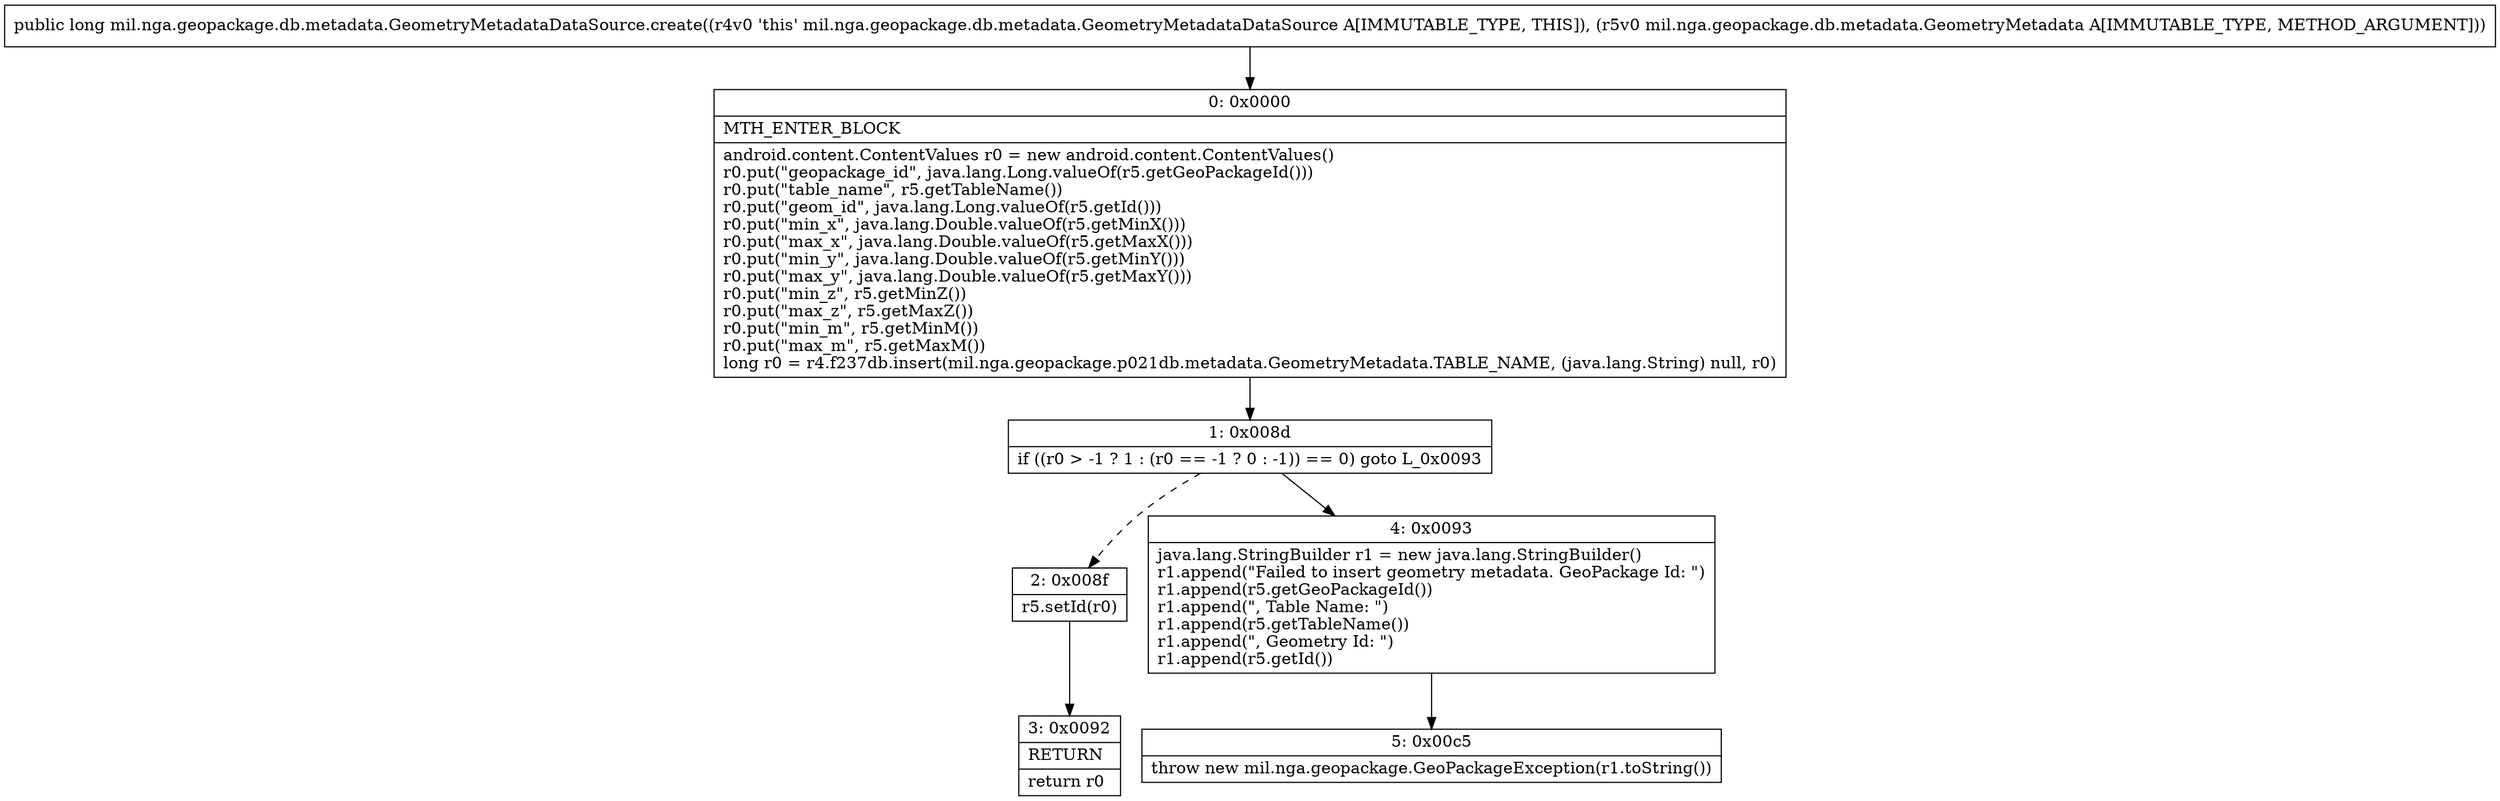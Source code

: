 digraph "CFG formil.nga.geopackage.db.metadata.GeometryMetadataDataSource.create(Lmil\/nga\/geopackage\/db\/metadata\/GeometryMetadata;)J" {
Node_0 [shape=record,label="{0\:\ 0x0000|MTH_ENTER_BLOCK\l|android.content.ContentValues r0 = new android.content.ContentValues()\lr0.put(\"geopackage_id\", java.lang.Long.valueOf(r5.getGeoPackageId()))\lr0.put(\"table_name\", r5.getTableName())\lr0.put(\"geom_id\", java.lang.Long.valueOf(r5.getId()))\lr0.put(\"min_x\", java.lang.Double.valueOf(r5.getMinX()))\lr0.put(\"max_x\", java.lang.Double.valueOf(r5.getMaxX()))\lr0.put(\"min_y\", java.lang.Double.valueOf(r5.getMinY()))\lr0.put(\"max_y\", java.lang.Double.valueOf(r5.getMaxY()))\lr0.put(\"min_z\", r5.getMinZ())\lr0.put(\"max_z\", r5.getMaxZ())\lr0.put(\"min_m\", r5.getMinM())\lr0.put(\"max_m\", r5.getMaxM())\llong r0 = r4.f237db.insert(mil.nga.geopackage.p021db.metadata.GeometryMetadata.TABLE_NAME, (java.lang.String) null, r0)\l}"];
Node_1 [shape=record,label="{1\:\ 0x008d|if ((r0 \> \-1 ? 1 : (r0 == \-1 ? 0 : \-1)) == 0) goto L_0x0093\l}"];
Node_2 [shape=record,label="{2\:\ 0x008f|r5.setId(r0)\l}"];
Node_3 [shape=record,label="{3\:\ 0x0092|RETURN\l|return r0\l}"];
Node_4 [shape=record,label="{4\:\ 0x0093|java.lang.StringBuilder r1 = new java.lang.StringBuilder()\lr1.append(\"Failed to insert geometry metadata. GeoPackage Id: \")\lr1.append(r5.getGeoPackageId())\lr1.append(\", Table Name: \")\lr1.append(r5.getTableName())\lr1.append(\", Geometry Id: \")\lr1.append(r5.getId())\l}"];
Node_5 [shape=record,label="{5\:\ 0x00c5|throw new mil.nga.geopackage.GeoPackageException(r1.toString())\l}"];
MethodNode[shape=record,label="{public long mil.nga.geopackage.db.metadata.GeometryMetadataDataSource.create((r4v0 'this' mil.nga.geopackage.db.metadata.GeometryMetadataDataSource A[IMMUTABLE_TYPE, THIS]), (r5v0 mil.nga.geopackage.db.metadata.GeometryMetadata A[IMMUTABLE_TYPE, METHOD_ARGUMENT])) }"];
MethodNode -> Node_0;
Node_0 -> Node_1;
Node_1 -> Node_2[style=dashed];
Node_1 -> Node_4;
Node_2 -> Node_3;
Node_4 -> Node_5;
}

